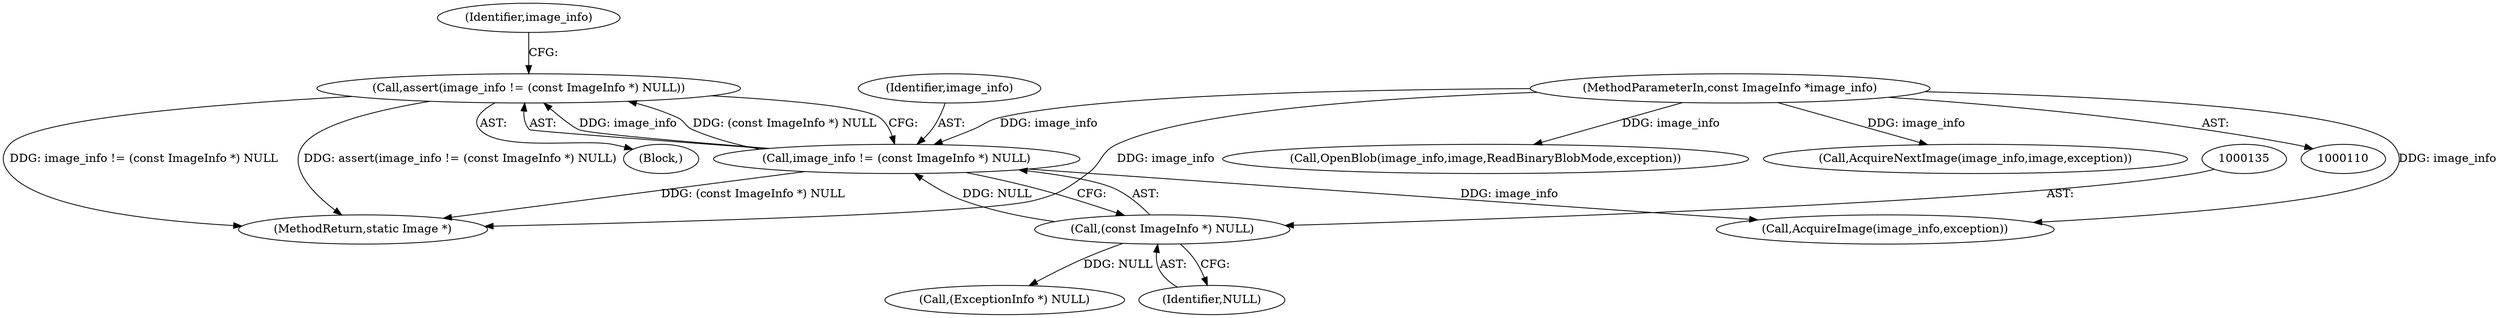 digraph "0_ImageMagick_78f82d9d1c2944725a279acd573a22168dc6e22a@API" {
"1000131" [label="(Call,assert(image_info != (const ImageInfo *) NULL))"];
"1000132" [label="(Call,image_info != (const ImageInfo *) NULL)"];
"1000111" [label="(MethodParameterIn,const ImageInfo *image_info)"];
"1000134" [label="(Call,(const ImageInfo *) NULL)"];
"1000113" [label="(Block,)"];
"1000133" [label="(Identifier,image_info)"];
"1000132" [label="(Call,image_info != (const ImageInfo *) NULL)"];
"1000161" [label="(Call,(ExceptionInfo *) NULL)"];
"1000177" [label="(Call,OpenBlob(image_info,image,ReadBinaryBlobMode,exception))"];
"1000172" [label="(Call,AcquireImage(image_info,exception))"];
"1001683" [label="(Call,AcquireNextImage(image_info,image,exception))"];
"1000140" [label="(Identifier,image_info)"];
"1000111" [label="(MethodParameterIn,const ImageInfo *image_info)"];
"1001733" [label="(MethodReturn,static Image *)"];
"1000131" [label="(Call,assert(image_info != (const ImageInfo *) NULL))"];
"1000134" [label="(Call,(const ImageInfo *) NULL)"];
"1000136" [label="(Identifier,NULL)"];
"1000131" -> "1000113"  [label="AST: "];
"1000131" -> "1000132"  [label="CFG: "];
"1000132" -> "1000131"  [label="AST: "];
"1000140" -> "1000131"  [label="CFG: "];
"1000131" -> "1001733"  [label="DDG: image_info != (const ImageInfo *) NULL"];
"1000131" -> "1001733"  [label="DDG: assert(image_info != (const ImageInfo *) NULL)"];
"1000132" -> "1000131"  [label="DDG: image_info"];
"1000132" -> "1000131"  [label="DDG: (const ImageInfo *) NULL"];
"1000132" -> "1000134"  [label="CFG: "];
"1000133" -> "1000132"  [label="AST: "];
"1000134" -> "1000132"  [label="AST: "];
"1000132" -> "1001733"  [label="DDG: (const ImageInfo *) NULL"];
"1000111" -> "1000132"  [label="DDG: image_info"];
"1000134" -> "1000132"  [label="DDG: NULL"];
"1000132" -> "1000172"  [label="DDG: image_info"];
"1000111" -> "1000110"  [label="AST: "];
"1000111" -> "1001733"  [label="DDG: image_info"];
"1000111" -> "1000172"  [label="DDG: image_info"];
"1000111" -> "1000177"  [label="DDG: image_info"];
"1000111" -> "1001683"  [label="DDG: image_info"];
"1000134" -> "1000136"  [label="CFG: "];
"1000135" -> "1000134"  [label="AST: "];
"1000136" -> "1000134"  [label="AST: "];
"1000134" -> "1000161"  [label="DDG: NULL"];
}
